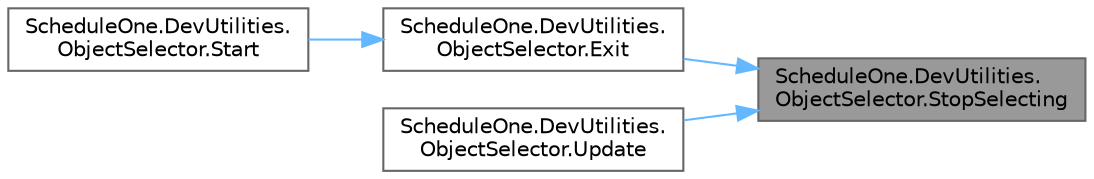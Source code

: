 digraph "ScheduleOne.DevUtilities.ObjectSelector.StopSelecting"
{
 // LATEX_PDF_SIZE
  bgcolor="transparent";
  edge [fontname=Helvetica,fontsize=10,labelfontname=Helvetica,labelfontsize=10];
  node [fontname=Helvetica,fontsize=10,shape=box,height=0.2,width=0.4];
  rankdir="RL";
  Node1 [id="Node000001",label="ScheduleOne.DevUtilities.\lObjectSelector.StopSelecting",height=0.2,width=0.4,color="gray40", fillcolor="grey60", style="filled", fontcolor="black",tooltip=" "];
  Node1 -> Node2 [id="edge1_Node000001_Node000002",dir="back",color="steelblue1",style="solid",tooltip=" "];
  Node2 [id="Node000002",label="ScheduleOne.DevUtilities.\lObjectSelector.Exit",height=0.2,width=0.4,color="grey40", fillcolor="white", style="filled",URL="$class_schedule_one_1_1_dev_utilities_1_1_object_selector.html#aa11cf81218086710b1d77489d96ab113",tooltip=" "];
  Node2 -> Node3 [id="edge2_Node000002_Node000003",dir="back",color="steelblue1",style="solid",tooltip=" "];
  Node3 [id="Node000003",label="ScheduleOne.DevUtilities.\lObjectSelector.Start",height=0.2,width=0.4,color="grey40", fillcolor="white", style="filled",URL="$class_schedule_one_1_1_dev_utilities_1_1_object_selector.html#a8621bb5e4d79fea33d0fef644aa8c649",tooltip=" "];
  Node1 -> Node4 [id="edge3_Node000001_Node000004",dir="back",color="steelblue1",style="solid",tooltip=" "];
  Node4 [id="Node000004",label="ScheduleOne.DevUtilities.\lObjectSelector.Update",height=0.2,width=0.4,color="grey40", fillcolor="white", style="filled",URL="$class_schedule_one_1_1_dev_utilities_1_1_object_selector.html#af97745369c15d90862ffc05996fcd363",tooltip=" "];
}
